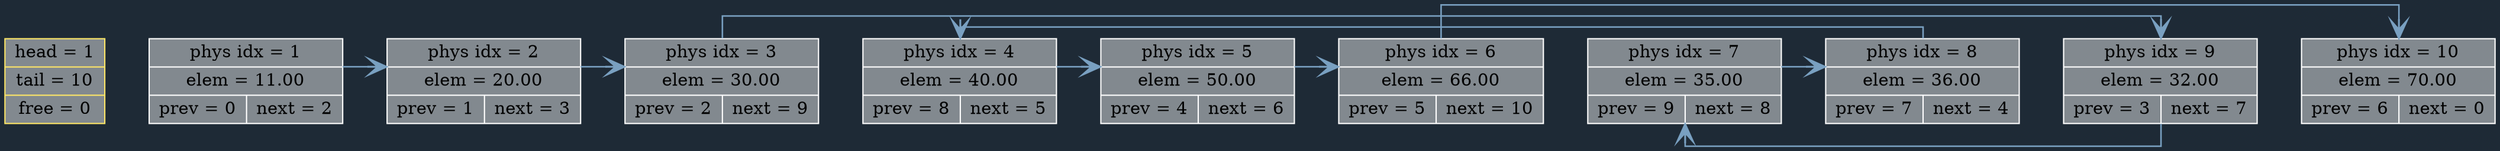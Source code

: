 digraph G{
 rankdir=LR;
 splines=ortho;
 graph [bgcolor="#1E2A36"];
 info[shape="record", style="filled", fillcolor="#82898F", color = "#ffe766", label="head = 1 | tail = 10 | free = 0"];
 1[shape="record", style="filled", fillcolor="#82898F", color = "#FFFFFF", label="phys idx = 1 | elem = 11.00 | {prev = 0 | next = 2} "];
 2[shape="record", style="filled", fillcolor="#82898F", color = "#FFFFFF", label="phys idx = 2 | elem = 20.00 | {prev = 1 | next = 3} "];
 3[shape="record", style="filled", fillcolor="#82898F", color = "#FFFFFF", label="phys idx = 3 | elem = 30.00 | {prev = 2 | next = 9} "];
 4[shape="record", style="filled", fillcolor="#82898F", color = "#FFFFFF", label="phys idx = 4 | elem = 40.00 | {prev = 8 | next = 5} "];
 5[shape="record", style="filled", fillcolor="#82898F", color = "#FFFFFF", label="phys idx = 5 | elem = 50.00 | {prev = 4 | next = 6} "];
 6[shape="record", style="filled", fillcolor="#82898F", color = "#FFFFFF", label="phys idx = 6 | elem = 66.00 | {prev = 5 | next = 10} "];
 7[shape="record", style="filled", fillcolor="#82898F", color = "#FFFFFF", label="phys idx = 7 | elem = 35.00 | {prev = 9 | next = 8} "];
 8[shape="record", style="filled", fillcolor="#82898F", color = "#FFFFFF", label="phys idx = 8 | elem = 36.00 | {prev = 7 | next = 4} "];
 9[shape="record", style="filled", fillcolor="#82898F", color = "#FFFFFF", label="phys idx = 9 | elem = 32.00 | {prev = 3 | next = 7} "];
 10[shape="record", style="filled", fillcolor="#82898F", color = "#FFFFFF", label="phys idx = 10 | elem = 70.00 | {prev = 6 | next = 0} "];
 info -> 1 [style="invis", weight=500]
 1 -> 2 [style="invis", weight=500]
 2 -> 3 [style="invis", weight=500]
 3 -> 4 [style="invis", weight=500]
 4 -> 5 [style="invis", weight=500]
 5 -> 6 [style="invis", weight=500]
 6 -> 7 [style="invis", weight=500]
 7 -> 8 [style="invis", weight=500]
 8 -> 9 [style="invis", weight=500]
 9 -> 10 [style="invis", weight=500]
 1 -> 2 [arrowhead = "vee", color = "#79A0C1", penwidth = 1.25, arrowsize = 1.5]
 2 -> 3 [arrowhead = "vee", color = "#79A0C1", penwidth = 1.25, arrowsize = 1.5]
 3 -> 9 [arrowhead = "vee", color = "#79A0C1", penwidth = 1.25, arrowsize = 1.5]
 4 -> 5 [arrowhead = "vee", color = "#79A0C1", penwidth = 1.25, arrowsize = 1.5]
 5 -> 6 [arrowhead = "vee", color = "#79A0C1", penwidth = 1.25, arrowsize = 1.5]
 6 -> 10 [arrowhead = "vee", color = "#79A0C1", penwidth = 1.25, arrowsize = 1.5]
 7 -> 8 [arrowhead = "vee", color = "#79A0C1", penwidth = 1.25, arrowsize = 1.5]
 8 -> 4 [arrowhead = "vee", color = "#79A0C1", penwidth = 1.25, arrowsize = 1.5]
 9 -> 7 [arrowhead = "vee", color = "#79A0C1", penwidth = 1.25, arrowsize = 1.5]
}

